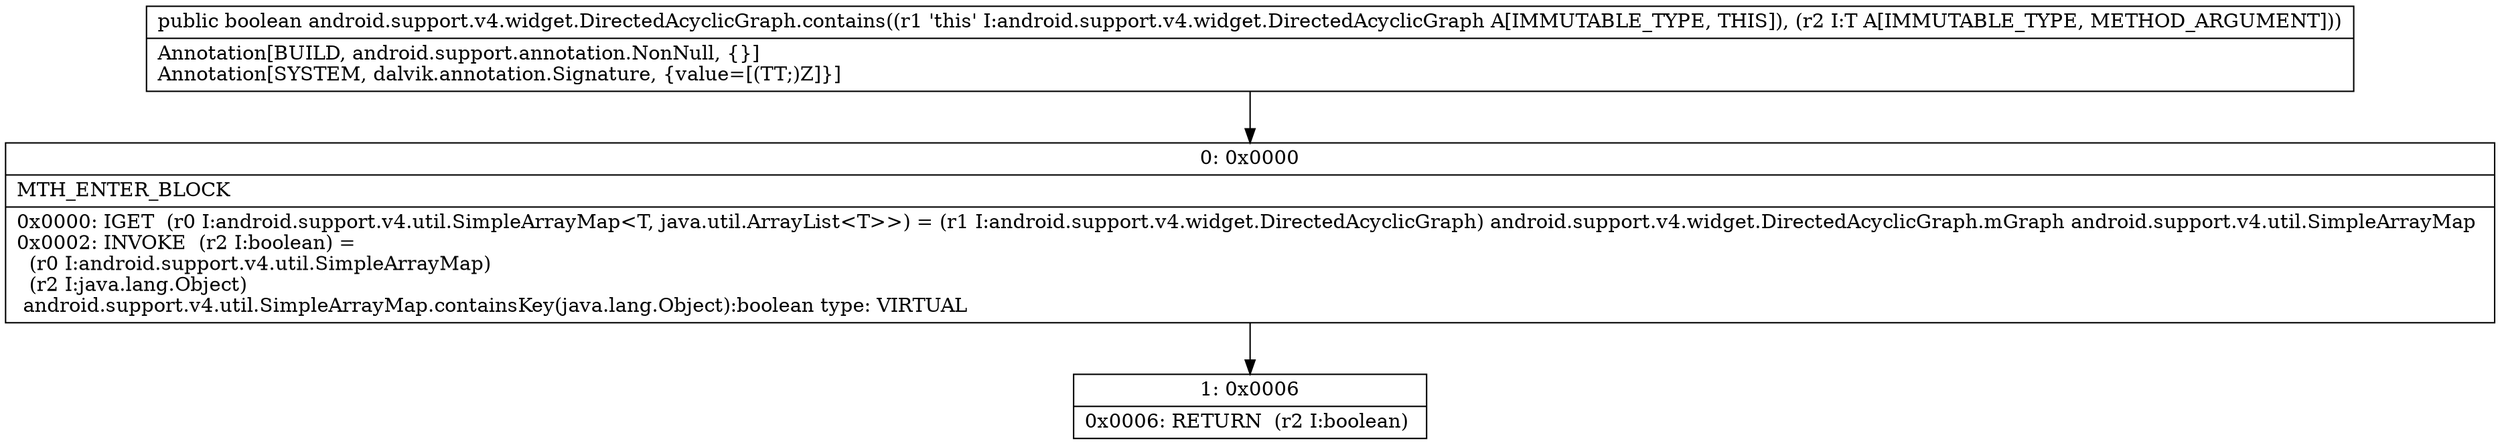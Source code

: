 digraph "CFG forandroid.support.v4.widget.DirectedAcyclicGraph.contains(Ljava\/lang\/Object;)Z" {
Node_0 [shape=record,label="{0\:\ 0x0000|MTH_ENTER_BLOCK\l|0x0000: IGET  (r0 I:android.support.v4.util.SimpleArrayMap\<T, java.util.ArrayList\<T\>\>) = (r1 I:android.support.v4.widget.DirectedAcyclicGraph) android.support.v4.widget.DirectedAcyclicGraph.mGraph android.support.v4.util.SimpleArrayMap \l0x0002: INVOKE  (r2 I:boolean) = \l  (r0 I:android.support.v4.util.SimpleArrayMap)\l  (r2 I:java.lang.Object)\l android.support.v4.util.SimpleArrayMap.containsKey(java.lang.Object):boolean type: VIRTUAL \l}"];
Node_1 [shape=record,label="{1\:\ 0x0006|0x0006: RETURN  (r2 I:boolean) \l}"];
MethodNode[shape=record,label="{public boolean android.support.v4.widget.DirectedAcyclicGraph.contains((r1 'this' I:android.support.v4.widget.DirectedAcyclicGraph A[IMMUTABLE_TYPE, THIS]), (r2 I:T A[IMMUTABLE_TYPE, METHOD_ARGUMENT]))  | Annotation[BUILD, android.support.annotation.NonNull, \{\}]\lAnnotation[SYSTEM, dalvik.annotation.Signature, \{value=[(TT;)Z]\}]\l}"];
MethodNode -> Node_0;
Node_0 -> Node_1;
}

